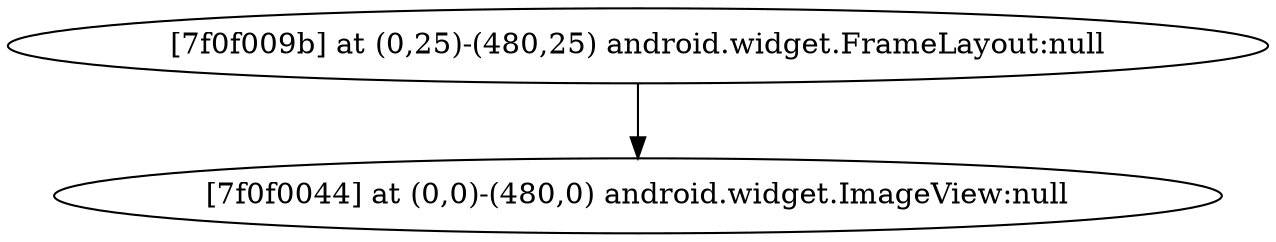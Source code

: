 strict digraph G {
  1 [ label="[7f0f009b] at (0,25)-(480,25) android.widget.FrameLayout:null" ];
  2 [ label="[7f0f0044] at (0,0)-(480,0) android.widget.ImageView:null" ];
  1 -> 2;
}
